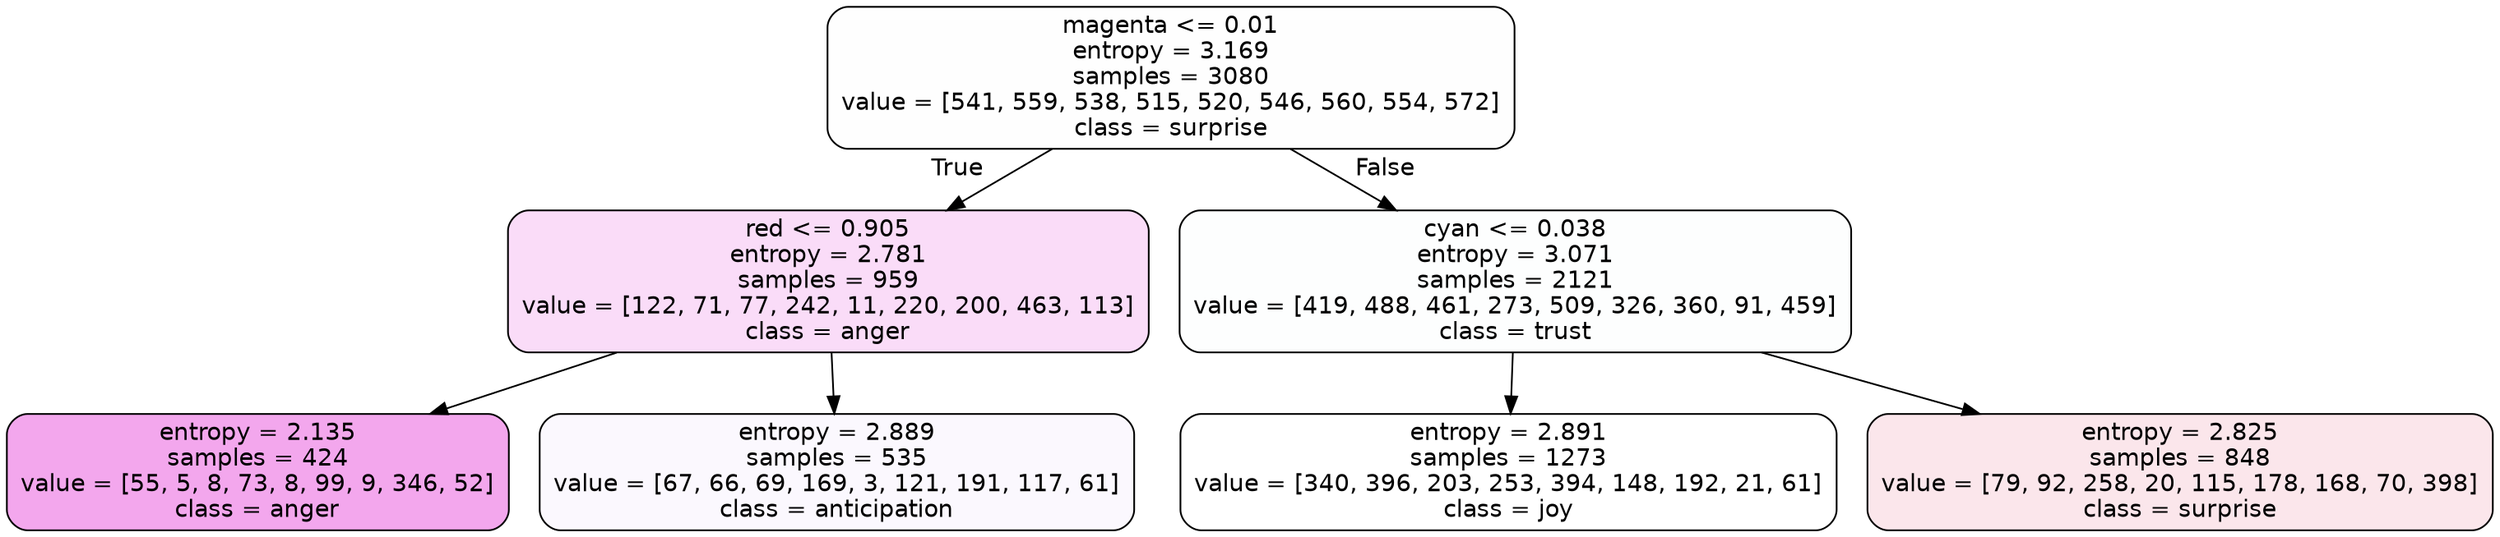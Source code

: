 digraph Tree {
node [shape=box, style="filled, rounded", color="black", fontname=helvetica] ;
edge [fontname=helvetica] ;
0 [label="magenta <= 0.01\nentropy = 3.169\nsamples = 3080\nvalue = [541, 559, 538, 515, 520, 546, 560, 554, 572]\nclass = surprise", fillcolor="#e5396401"] ;
1 [label="red <= 0.905\nentropy = 2.781\nsamples = 959\nvalue = [122, 71, 77, 242, 11, 220, 200, 463, 113]\nclass = anger", fillcolor="#e539d72c"] ;
0 -> 1 [labeldistance=2.5, labelangle=45, headlabel="True"] ;
2 [label="entropy = 2.135\nsamples = 424\nvalue = [55, 5, 8, 73, 8, 99, 9, 346, 52]\nclass = anger", fillcolor="#e539d771"] ;
1 -> 2 ;
3 [label="entropy = 2.889\nsamples = 535\nvalue = [67, 66, 69, 169, 3, 121, 191, 117, 61]\nclass = anticipation", fillcolor="#8139e508"] ;
1 -> 3 ;
4 [label="cyan <= 0.038\nentropy = 3.071\nsamples = 2121\nvalue = [419, 488, 461, 273, 509, 326, 360, 91, 459]\nclass = trust", fillcolor="#39d7e502"] ;
0 -> 4 [labeldistance=2.5, labelangle=-45, headlabel="False"] ;
5 [label="entropy = 2.891\nsamples = 1273\nvalue = [340, 396, 203, 253, 394, 148, 192, 21, 61]\nclass = joy", fillcolor="#d7e53900"] ;
4 -> 5 ;
6 [label="entropy = 2.825\nsamples = 848\nvalue = [79, 92, 258, 20, 115, 178, 168, 70, 398]\nclass = surprise", fillcolor="#e5396420"] ;
4 -> 6 ;
}